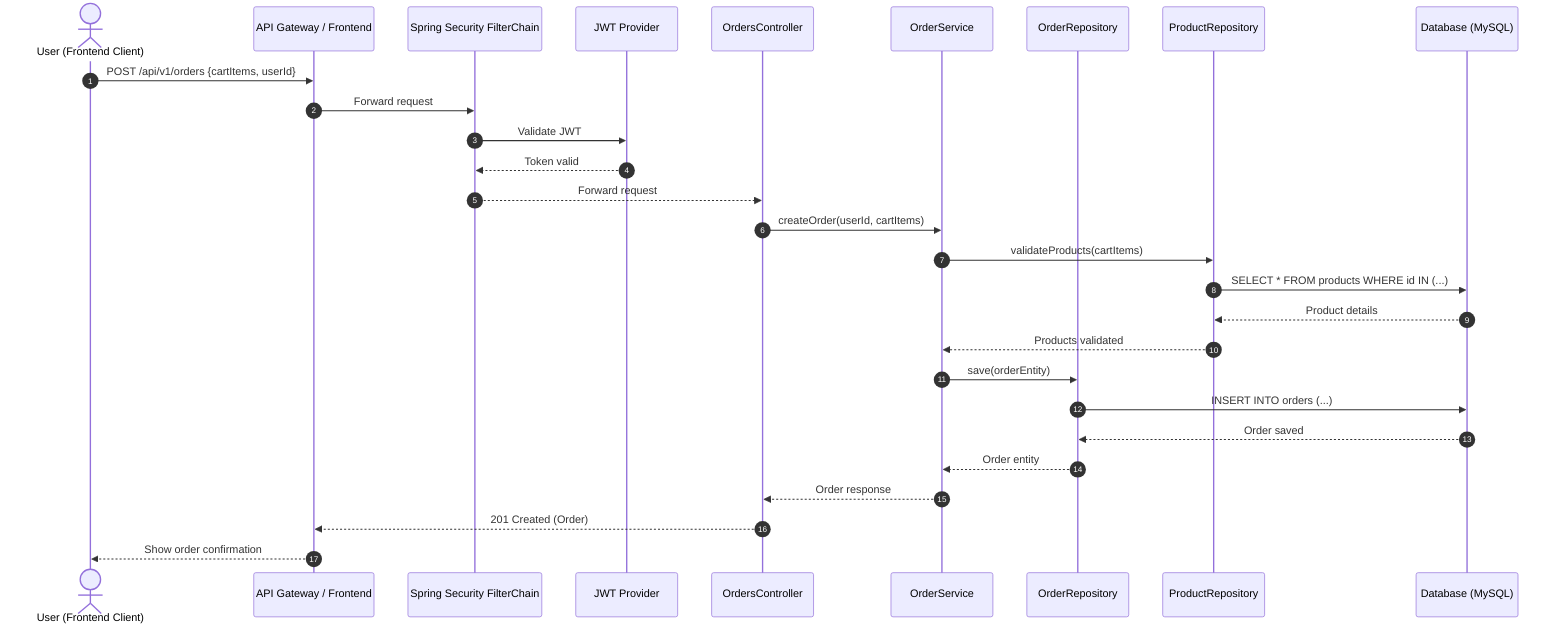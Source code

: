 sequenceDiagram
    autonumber
    actor User as User (Frontend Client)
    participant Gateway as API Gateway / Frontend
    participant SecFilter as Spring Security FilterChain
    participant JwtProvider as JWT Provider
    participant OrdersController as OrdersController
    participant OrderService as OrderService
    participant OrderRepo as OrderRepository
    participant ProdRepo as ProductRepository
    participant DB as Database (MySQL)

    User->>Gateway: POST /api/v1/orders {cartItems, userId}
    Gateway->>SecFilter: Forward request

    SecFilter->>JwtProvider: Validate JWT
    JwtProvider-->>SecFilter: Token valid
    SecFilter-->>OrdersController: Forward request

    OrdersController->>OrderService: createOrder(userId, cartItems)
    OrderService->>ProdRepo: validateProducts(cartItems)
    ProdRepo->>DB: SELECT * FROM products WHERE id IN (...)
    DB-->>ProdRepo: Product details
    ProdRepo-->>OrderService: Products validated

    OrderService->>OrderRepo: save(orderEntity)
    OrderRepo->>DB: INSERT INTO orders (...)
    DB-->>OrderRepo: Order saved
    OrderRepo-->>OrderService: Order entity
    OrderService-->>OrdersController: Order response
    OrdersController-->>Gateway: 201 Created (Order)
    Gateway-->>User: Show order confirmation
